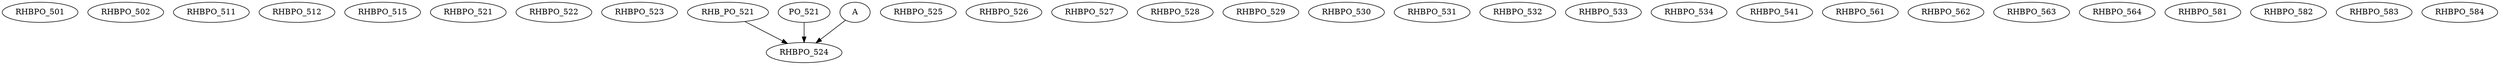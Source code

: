 digraph G {
    RHBPO_501;
    RHBPO_502;
    RHBPO_511;
    RHBPO_512;
    RHBPO_515;
    RHBPO_521;
    RHBPO_522;
    RHBPO_523;
    edge [color=black];
    RHB_PO_521 -> RHBPO_524;
    PO_521 -> RHBPO_524;
    A -> RHBPO_524;
    RHBPO_525;
    RHBPO_526;
    RHBPO_527;
    RHBPO_528;
    RHBPO_529;
    RHBPO_530;
    RHBPO_531;
    RHBPO_532;
    RHBPO_533;
    RHBPO_534;
    RHBPO_541;
    RHBPO_561;
    RHBPO_562;
    RHBPO_563;
    RHBPO_564;
    RHBPO_581;
    RHBPO_582;
    RHBPO_583;
    RHBPO_584;
}
